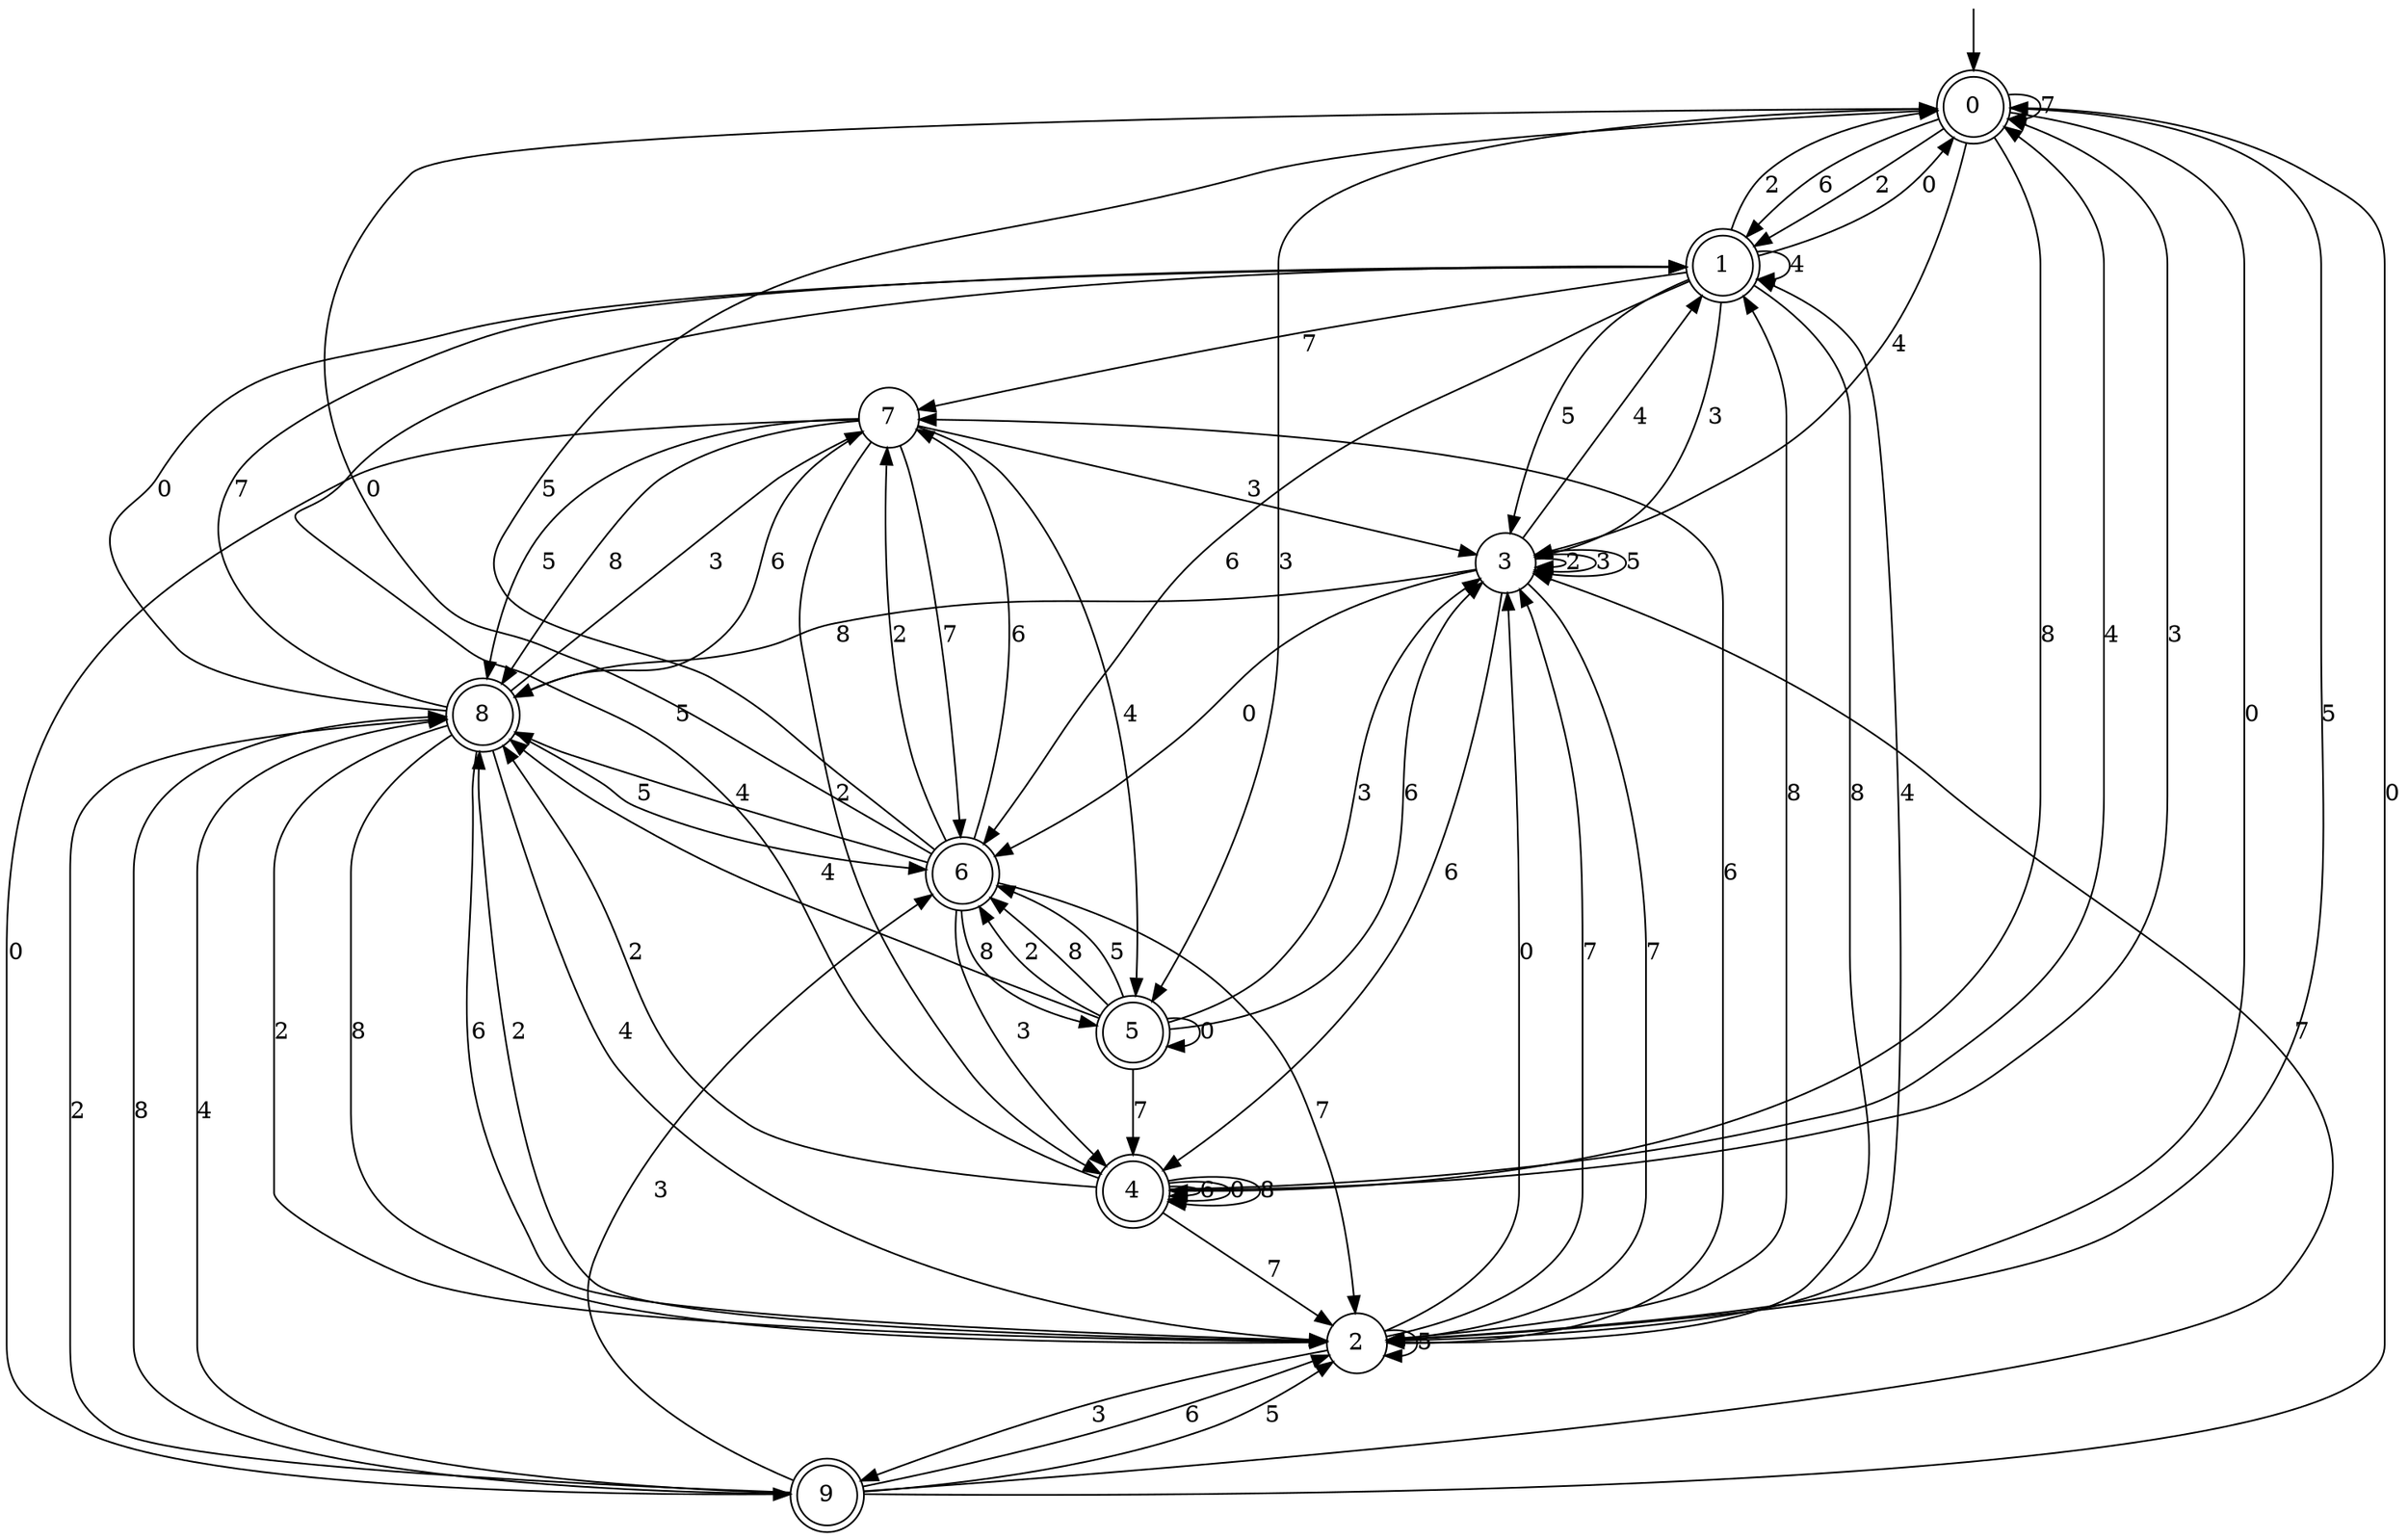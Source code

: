 digraph g {

	s0 [shape="doublecircle" label="0"];
	s1 [shape="doublecircle" label="1"];
	s2 [shape="circle" label="2"];
	s3 [shape="circle" label="3"];
	s4 [shape="doublecircle" label="4"];
	s5 [shape="doublecircle" label="5"];
	s6 [shape="doublecircle" label="6"];
	s7 [shape="circle" label="7"];
	s8 [shape="doublecircle" label="8"];
	s9 [shape="doublecircle" label="9"];
	s0 -> s1 [label="6"];
	s0 -> s2 [label="0"];
	s0 -> s0 [label="7"];
	s0 -> s3 [label="4"];
	s0 -> s1 [label="2"];
	s0 -> s4 [label="8"];
	s0 -> s5 [label="3"];
	s0 -> s2 [label="5"];
	s1 -> s6 [label="6"];
	s1 -> s0 [label="0"];
	s1 -> s7 [label="7"];
	s1 -> s1 [label="4"];
	s1 -> s0 [label="2"];
	s1 -> s2 [label="8"];
	s1 -> s3 [label="3"];
	s1 -> s3 [label="5"];
	s2 -> s7 [label="6"];
	s2 -> s3 [label="0"];
	s2 -> s3 [label="7"];
	s2 -> s1 [label="4"];
	s2 -> s8 [label="2"];
	s2 -> s1 [label="8"];
	s2 -> s9 [label="3"];
	s2 -> s2 [label="5"];
	s3 -> s4 [label="6"];
	s3 -> s6 [label="0"];
	s3 -> s2 [label="7"];
	s3 -> s1 [label="4"];
	s3 -> s3 [label="2"];
	s3 -> s8 [label="8"];
	s3 -> s3 [label="3"];
	s3 -> s3 [label="5"];
	s4 -> s4 [label="6"];
	s4 -> s4 [label="0"];
	s4 -> s2 [label="7"];
	s4 -> s0 [label="4"];
	s4 -> s8 [label="2"];
	s4 -> s4 [label="8"];
	s4 -> s0 [label="3"];
	s4 -> s1 [label="5"];
	s5 -> s3 [label="6"];
	s5 -> s5 [label="0"];
	s5 -> s4 [label="7"];
	s5 -> s8 [label="4"];
	s5 -> s6 [label="2"];
	s5 -> s6 [label="8"];
	s5 -> s3 [label="3"];
	s5 -> s6 [label="5"];
	s6 -> s7 [label="6"];
	s6 -> s0 [label="0"];
	s6 -> s2 [label="7"];
	s6 -> s8 [label="4"];
	s6 -> s7 [label="2"];
	s6 -> s5 [label="8"];
	s6 -> s4 [label="3"];
	s6 -> s0 [label="5"];
	s7 -> s8 [label="6"];
	s7 -> s9 [label="0"];
	s7 -> s6 [label="7"];
	s7 -> s5 [label="4"];
	s7 -> s4 [label="2"];
	s7 -> s8 [label="8"];
	s7 -> s3 [label="3"];
	s7 -> s8 [label="5"];
	s8 -> s2 [label="6"];
	s8 -> s1 [label="0"];
	s8 -> s1 [label="7"];
	s8 -> s2 [label="4"];
	s8 -> s2 [label="2"];
	s8 -> s2 [label="8"];
	s8 -> s7 [label="3"];
	s8 -> s6 [label="5"];
	s9 -> s2 [label="6"];
	s9 -> s0 [label="0"];
	s9 -> s3 [label="7"];
	s9 -> s8 [label="4"];
	s9 -> s8 [label="2"];
	s9 -> s8 [label="8"];
	s9 -> s6 [label="3"];
	s9 -> s2 [label="5"];

__start0 [label="" shape="none" width="0" height="0"];
__start0 -> s0;

}
